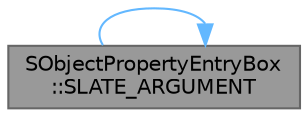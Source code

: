 digraph "SObjectPropertyEntryBox::SLATE_ARGUMENT"
{
 // INTERACTIVE_SVG=YES
 // LATEX_PDF_SIZE
  bgcolor="transparent";
  edge [fontname=Helvetica,fontsize=10,labelfontname=Helvetica,labelfontsize=10];
  node [fontname=Helvetica,fontsize=10,shape=box,height=0.2,width=0.4];
  rankdir="LR";
  Node1 [id="Node000001",label="SObjectPropertyEntryBox\l::SLATE_ARGUMENT",height=0.2,width=0.4,color="gray40", fillcolor="grey60", style="filled", fontcolor="black",tooltip="Optional, array of the objects path, in case the property handle is not valid we will use this one to..."];
  Node1 -> Node1 [id="edge1_Node000001_Node000001",color="steelblue1",style="solid",tooltip=" "];
}
